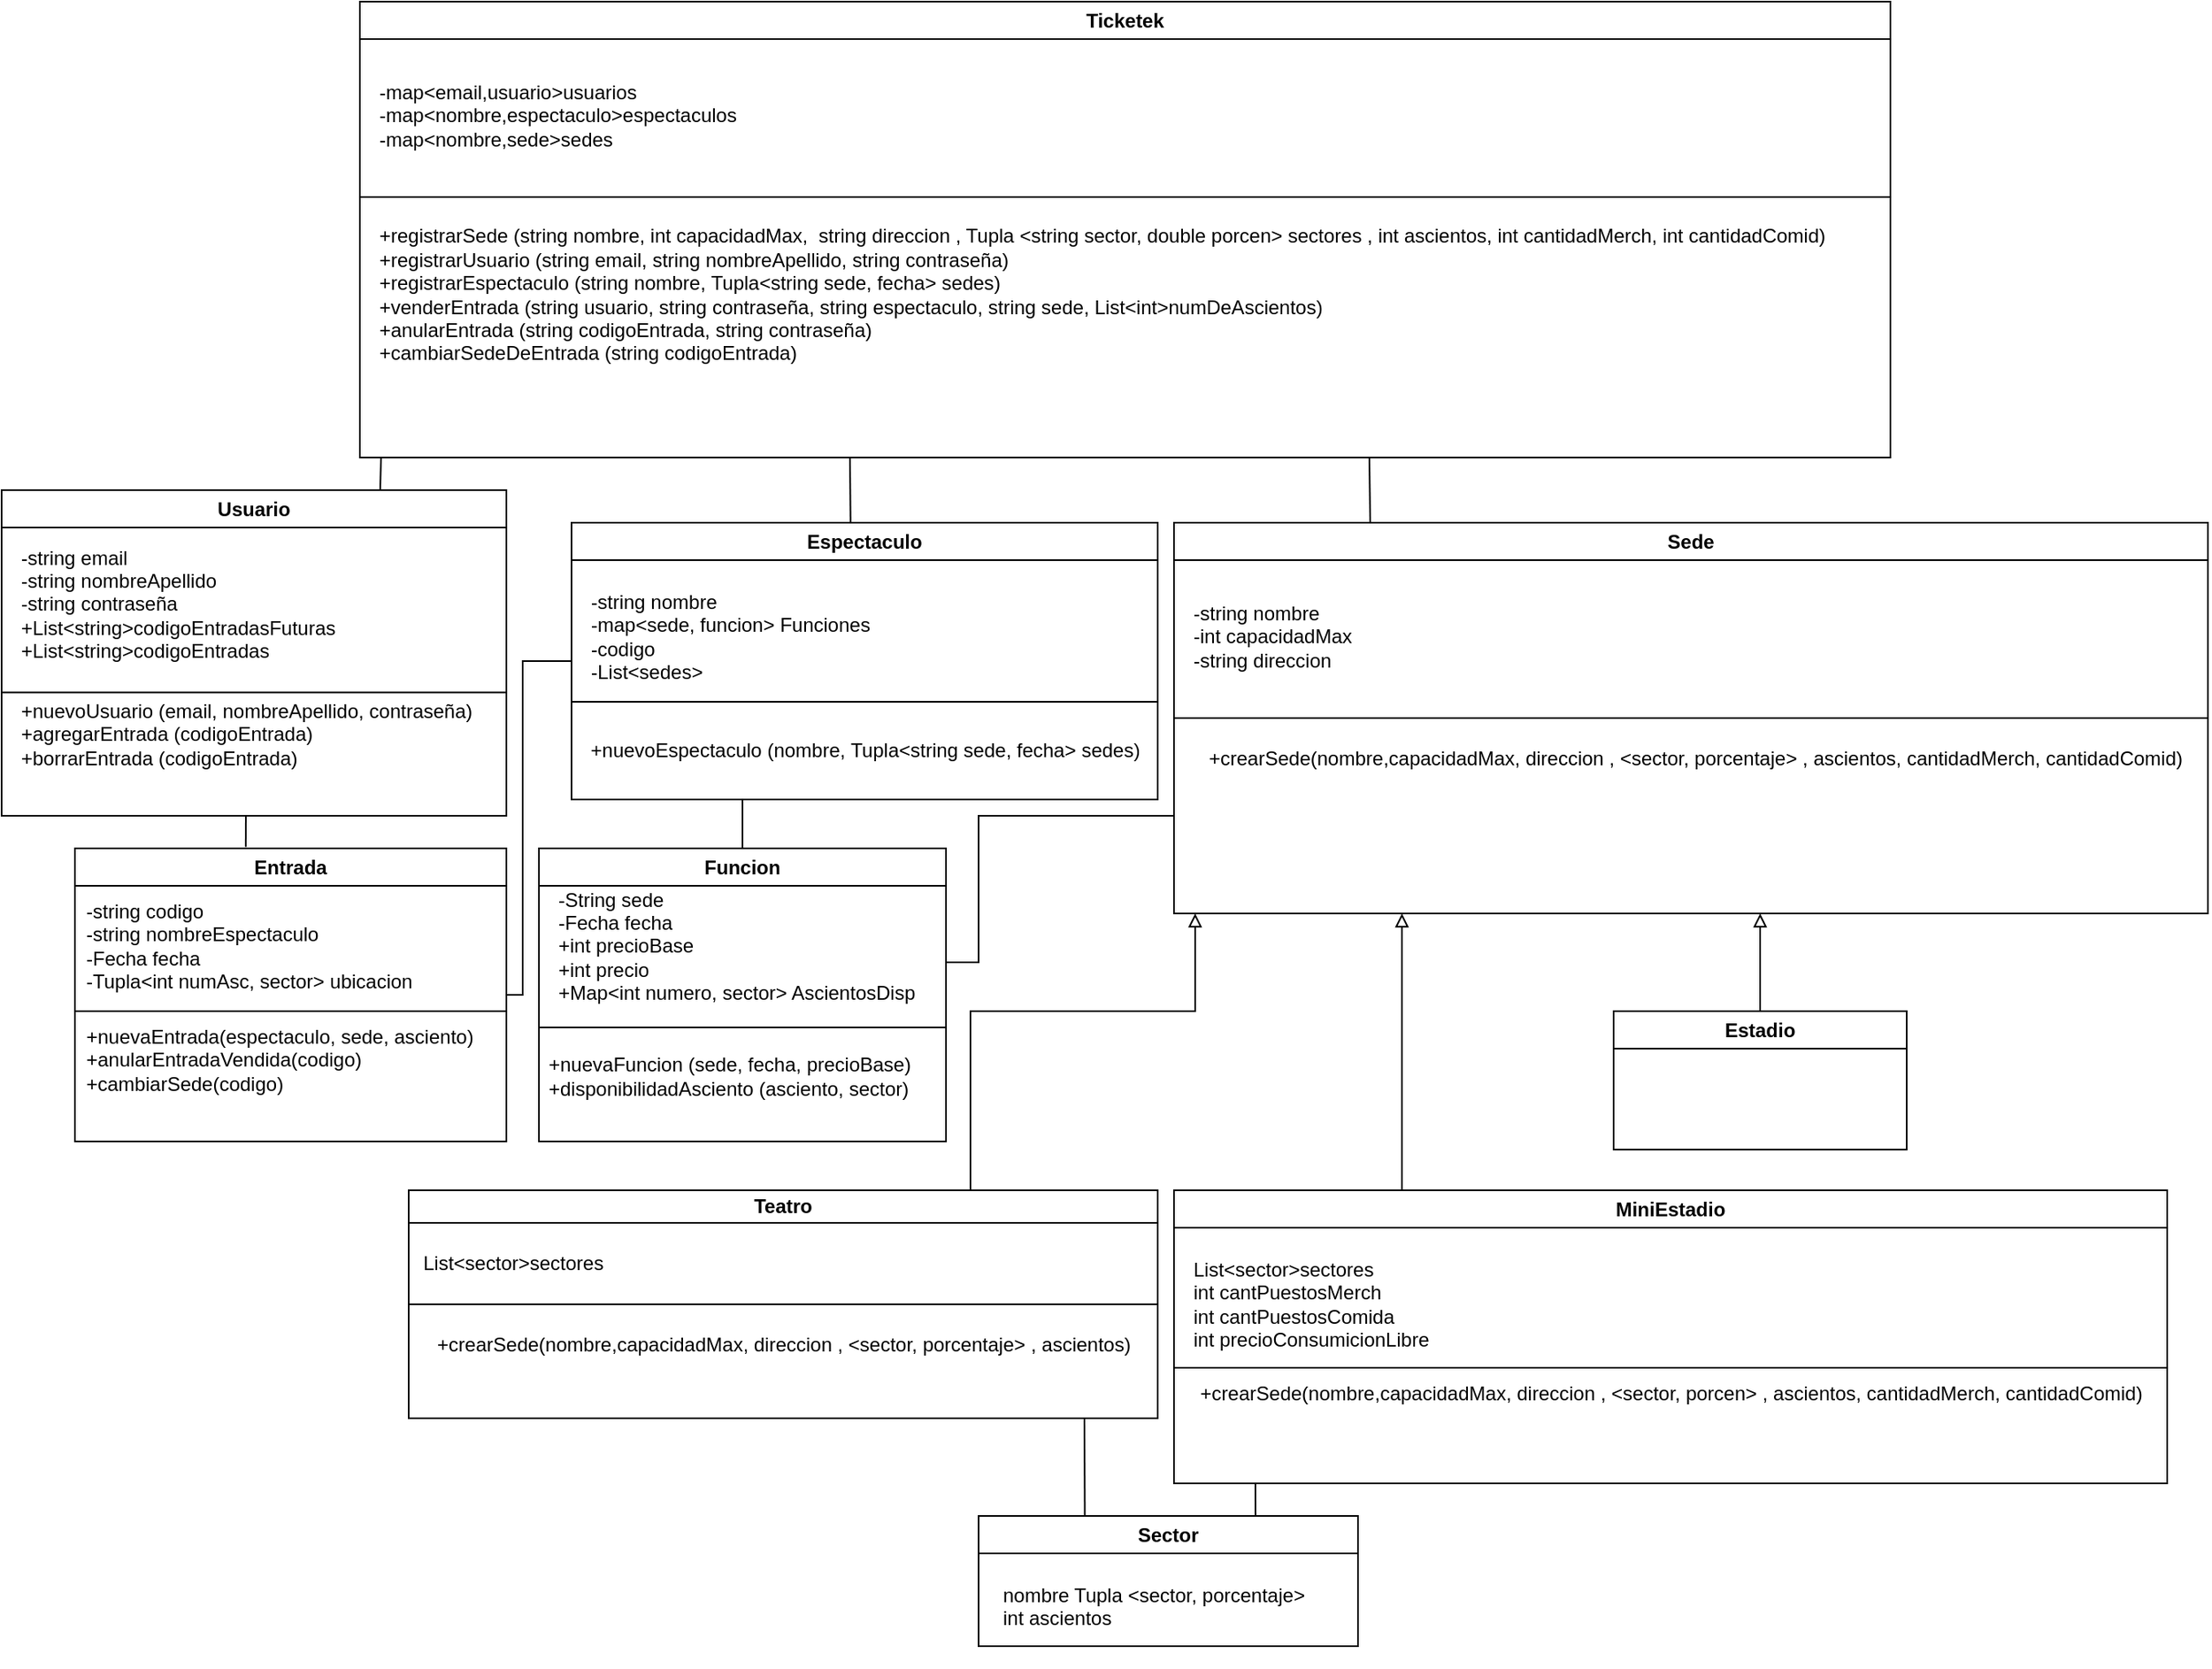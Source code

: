 <mxfile version="26.2.14">
  <diagram name="Página-1" id="BGD62SCd4SlIzhXcsPhD">
    <mxGraphModel dx="1525" dy="1547" grid="1" gridSize="10" guides="1" tooltips="1" connect="1" arrows="1" fold="1" page="1" pageScale="1" pageWidth="827" pageHeight="1169" math="0" shadow="0">
      <root>
        <mxCell id="0" />
        <mxCell id="1" parent="0" />
        <mxCell id="c-k_OdhlWmI5xw33POUm-2" value="Usuario" style="swimlane;whiteSpace=wrap;html=1;fillStyle=auto;rounded=0;glass=0;shadow=0;swimlaneLine=1;fontSize=12;" parent="1" vertex="1">
          <mxGeometry x="-170" y="-840" width="310" height="200" as="geometry" />
        </mxCell>
        <mxCell id="c-k_OdhlWmI5xw33POUm-3" value="&lt;font&gt;-string email&lt;/font&gt;&lt;div&gt;&lt;font&gt;-string nombreApellido&lt;/font&gt;&lt;/div&gt;&lt;div&gt;&lt;font&gt;&lt;span style=&quot;background-color: transparent; color: light-dark(rgb(0, 0, 0), rgb(255, 255, 255));&quot;&gt;-string&amp;nbsp;&lt;/span&gt;contraseña&lt;/font&gt;&lt;/div&gt;&lt;div&gt;&lt;span style=&quot;background-color: transparent; color: light-dark(rgb(0, 0, 0), rgb(255, 255, 255));&quot;&gt;+List&lt;/span&gt;&lt;span style=&quot;background-color: transparent; color: light-dark(rgb(0, 0, 0), rgb(255, 255, 255));&quot;&gt;&amp;lt;string&lt;/span&gt;&lt;span style=&quot;background-color: transparent; color: light-dark(rgb(0, 0, 0), rgb(255, 255, 255));&quot;&gt;&amp;gt;codigoEntradasFuturas&lt;/span&gt;&lt;/div&gt;&lt;div&gt;&lt;font&gt;+List&lt;span style=&quot;color: light-dark(rgb(0, 0, 0), rgb(255, 255, 255)); background-color: transparent;&quot;&gt;&amp;lt;&lt;/span&gt;string&lt;span style=&quot;color: light-dark(rgb(0, 0, 0), rgb(255, 255, 255)); background-color: transparent;&quot;&gt;&amp;gt;codigoEntradas&lt;/span&gt;&lt;span style=&quot;color: light-dark(rgb(0, 0, 0), rgb(255, 255, 255)); background-color: transparent;&quot;&gt;&lt;/span&gt;&lt;/font&gt;&lt;/div&gt;" style="text;html=1;align=left;verticalAlign=middle;resizable=0;points=[];autosize=1;strokeColor=none;fillColor=none;fontSize=12;" parent="c-k_OdhlWmI5xw33POUm-2" vertex="1">
          <mxGeometry x="10" y="25" width="220" height="90" as="geometry" />
        </mxCell>
        <mxCell id="gz3MEblSSOQ2FDono_MR-8" value="" style="endArrow=none;html=1;rounded=0;fontSize=12;" edge="1" parent="c-k_OdhlWmI5xw33POUm-2">
          <mxGeometry width="50" height="50" relative="1" as="geometry">
            <mxPoint y="124.31" as="sourcePoint" />
            <mxPoint x="310" y="124.31" as="targetPoint" />
          </mxGeometry>
        </mxCell>
        <mxCell id="gz3MEblSSOQ2FDono_MR-6" value="&lt;span&gt;+nuevoUsuario (email, nombreApellido, contraseña)&lt;/span&gt;&lt;div&gt;&lt;span&gt;+agregarEntrada (codigoEntrada)&lt;/span&gt;&lt;/div&gt;&lt;div&gt;+borrarEntrada (codigoEntrada)&lt;span&gt;&lt;/span&gt;&lt;/div&gt;" style="text;html=1;align=left;verticalAlign=middle;resizable=0;points=[];autosize=1;strokeColor=none;fillColor=none;fontSize=12;" vertex="1" parent="c-k_OdhlWmI5xw33POUm-2">
          <mxGeometry x="10" y="120" width="300" height="60" as="geometry" />
        </mxCell>
        <mxCell id="c-k_OdhlWmI5xw33POUm-10" value="Ticketek" style="swimlane;whiteSpace=wrap;html=1;fillStyle=auto;rounded=0;glass=0;shadow=0;swimlaneLine=1;fontSize=12;" parent="1" vertex="1">
          <mxGeometry x="50" y="-1140" width="940" height="280" as="geometry" />
        </mxCell>
        <mxCell id="c-k_OdhlWmI5xw33POUm-11" value="&lt;div&gt;&lt;span&gt;-map&amp;lt;email,usuario&amp;gt;usuarios&lt;/span&gt;&lt;/div&gt;&lt;div&gt;&lt;span&gt;-map&amp;lt;nombre,espectaculo&amp;gt;espectaculos&lt;/span&gt;&lt;/div&gt;&lt;div&gt;&lt;span&gt;-map&amp;lt;nombre,sede&amp;gt;sedes&lt;/span&gt;&lt;/div&gt;" style="text;html=1;align=left;verticalAlign=middle;resizable=0;points=[];autosize=1;strokeColor=none;fillColor=none;fontSize=12;" parent="c-k_OdhlWmI5xw33POUm-10" vertex="1">
          <mxGeometry x="10" y="40" width="240" height="60" as="geometry" />
        </mxCell>
        <mxCell id="c-k_OdhlWmI5xw33POUm-50" value="" style="endArrow=none;html=1;rounded=0;exitX=0.75;exitY=0;exitDx=0;exitDy=0;fontSize=12;" parent="c-k_OdhlWmI5xw33POUm-10" source="c-k_OdhlWmI5xw33POUm-2" edge="1">
          <mxGeometry width="50" height="50" relative="1" as="geometry">
            <mxPoint x="70" y="300" as="sourcePoint" />
            <mxPoint x="13" y="280" as="targetPoint" />
          </mxGeometry>
        </mxCell>
        <mxCell id="c-k_OdhlWmI5xw33POUm-60" value="" style="endArrow=none;html=1;rounded=0;exitX=0;exitY=0.5;exitDx=0;exitDy=0;fontSize=12;" parent="c-k_OdhlWmI5xw33POUm-10" edge="1">
          <mxGeometry width="50" height="50" relative="1" as="geometry">
            <mxPoint y="120" as="sourcePoint" />
            <mxPoint x="940" y="120" as="targetPoint" />
          </mxGeometry>
        </mxCell>
        <mxCell id="c-k_OdhlWmI5xw33POUm-61" value="&lt;font&gt;+registrarSede (string nombre, int capacidadMax,&amp;nbsp; string direccion , Tupla&amp;nbsp;&lt;span style=&quot;color: light-dark(rgb(0, 0, 0), rgb(255, 255, 255)); background-color: transparent;&quot;&gt;&amp;lt;string sector, double porcen&lt;/span&gt;&lt;span style=&quot;color: light-dark(rgb(0, 0, 0), rgb(255, 255, 255)); background-color: transparent;&quot;&gt;&amp;gt;&lt;/span&gt;&amp;nbsp;sectores , int ascientos, int cantidadMerch, int cantidadComid)&lt;/font&gt;&lt;div&gt;&lt;font&gt;+registrarUsuario (string email, string nombreApellido, string contraseña)&lt;/font&gt;&lt;/div&gt;&lt;div&gt;&lt;font&gt;+registrarEspectaculo (string nombre,&amp;nbsp;Tupla&lt;span style=&quot;color: light-dark(rgb(0, 0, 0), rgb(255, 255, 255)); background-color: transparent;&quot;&gt;&amp;lt;string sede, fecha&lt;/span&gt;&lt;span style=&quot;color: light-dark(rgb(0, 0, 0), rgb(255, 255, 255)); background-color: transparent;&quot;&gt;&amp;gt; sedes&lt;/span&gt;)&lt;/font&gt;&lt;/div&gt;&lt;div&gt;&lt;font&gt;+venderEntrada (string usuario, string contraseña, string espectaculo, string sede, List&lt;/font&gt;&lt;span style=&quot;background-color: transparent; color: light-dark(rgb(0, 0, 0), rgb(255, 255, 255));&quot;&gt;&amp;lt;int&lt;/span&gt;&lt;span style=&quot;background-color: transparent; color: light-dark(rgb(0, 0, 0), rgb(255, 255, 255));&quot;&gt;&amp;gt;&lt;/span&gt;&lt;span style=&quot;background-color: transparent; color: light-dark(rgb(0, 0, 0), rgb(255, 255, 255));&quot;&gt;numDeAscientos)&lt;/span&gt;&lt;/div&gt;&lt;div&gt;&lt;font&gt;+anularEntrada (string codigoEntrada, string contraseña)&lt;/font&gt;&lt;/div&gt;&lt;div&gt;&lt;font&gt;+cambiarSedeDeEntrada (string codigoEntrada)&lt;/font&gt;&lt;/div&gt;" style="text;html=1;align=left;verticalAlign=middle;resizable=0;points=[];autosize=1;strokeColor=none;fillColor=none;fontSize=12;" parent="c-k_OdhlWmI5xw33POUm-10" vertex="1">
          <mxGeometry x="10" y="130" width="910" height="100" as="geometry" />
        </mxCell>
        <mxCell id="c-k_OdhlWmI5xw33POUm-12" value="Sede" style="swimlane;whiteSpace=wrap;html=1;fillStyle=auto;rounded=0;glass=0;shadow=0;swimlaneLine=1;startSize=23;fontSize=12;" parent="1" vertex="1">
          <mxGeometry x="550" y="-820" width="635" height="240" as="geometry" />
        </mxCell>
        <mxCell id="c-k_OdhlWmI5xw33POUm-13" value="&lt;div&gt;&lt;span&gt;-string nombre&lt;/span&gt;&lt;/div&gt;&lt;div&gt;&lt;span&gt;-int capacidadMax&lt;/span&gt;&lt;/div&gt;&lt;div&gt;&lt;span&gt;-string direccion&lt;/span&gt;&lt;/div&gt;" style="text;html=1;align=left;verticalAlign=middle;resizable=0;points=[];autosize=1;strokeColor=none;fillColor=none;fontSize=12;" parent="c-k_OdhlWmI5xw33POUm-12" vertex="1">
          <mxGeometry x="10" y="40" width="120" height="60" as="geometry" />
        </mxCell>
        <mxCell id="gz3MEblSSOQ2FDono_MR-2" value="+crearSede(&lt;span style=&quot;text-align: left;&quot;&gt;nombre,capacidadMax, direccion ,&amp;nbsp;&lt;/span&gt;&lt;span style=&quot;color: light-dark(rgb(0, 0, 0), rgb(255, 255, 255)); text-align: left; background-color: transparent;&quot;&gt;&amp;lt;sector, porcentaje&lt;/span&gt;&lt;span style=&quot;color: light-dark(rgb(0, 0, 0), rgb(255, 255, 255)); text-align: left; background-color: transparent;&quot;&gt;&amp;gt;&lt;/span&gt;&lt;span style=&quot;text-align: left;&quot;&gt;&amp;nbsp;, ascientos, cantidadMerch, cantidadComid)&lt;/span&gt;" style="text;html=1;align=center;verticalAlign=middle;resizable=0;points=[];autosize=1;strokeColor=none;fillColor=none;fontSize=12;" vertex="1" parent="c-k_OdhlWmI5xw33POUm-12">
          <mxGeometry x="10" y="130" width="620" height="30" as="geometry" />
        </mxCell>
        <mxCell id="c-k_OdhlWmI5xw33POUm-14" value="Teatro" style="swimlane;whiteSpace=wrap;html=1;fillStyle=auto;rounded=0;glass=0;shadow=0;swimlaneLine=1;startSize=20;fontSize=12;" parent="1" vertex="1">
          <mxGeometry x="80" y="-410" width="460" height="140" as="geometry">
            <mxRectangle x="750" y="290" width="70" height="30" as="alternateBounds" />
          </mxGeometry>
        </mxCell>
        <mxCell id="c-k_OdhlWmI5xw33POUm-15" value="&lt;span style=&quot;color: light-dark(rgb(0, 0, 0), rgb(255, 255, 255)); background-color: transparent;&quot;&gt;List&amp;lt;sector&lt;/span&gt;&lt;span style=&quot;color: light-dark(rgb(0, 0, 0), rgb(255, 255, 255)); background-color: transparent;&quot;&gt;&amp;gt;&lt;/span&gt;&lt;span style=&quot;color: light-dark(rgb(0, 0, 0), rgb(255, 255, 255)); background-color: transparent;&quot;&gt;sectores&lt;/span&gt;" style="text;html=1;align=left;verticalAlign=middle;resizable=0;points=[];autosize=1;strokeColor=none;fillColor=none;fontSize=12;" parent="c-k_OdhlWmI5xw33POUm-14" vertex="1">
          <mxGeometry x="7" y="30" width="130" height="30" as="geometry" />
        </mxCell>
        <mxCell id="gz3MEblSSOQ2FDono_MR-12" value="+crearSede(&lt;span style=&quot;text-align: left;&quot;&gt;nombre,capacidadMax, direccion ,&amp;nbsp;&lt;/span&gt;&lt;span style=&quot;color: light-dark(rgb(0, 0, 0), rgb(255, 255, 255)); background-color: transparent; text-align: left;&quot;&gt;&amp;lt;sector, porcentaje&lt;/span&gt;&lt;span style=&quot;color: light-dark(rgb(0, 0, 0), rgb(255, 255, 255)); background-color: transparent; text-align: left;&quot;&gt;&amp;gt;&lt;/span&gt;&lt;span style=&quot;text-align: left;&quot;&gt;&amp;nbsp;, ascientos)&lt;/span&gt;" style="text;html=1;align=center;verticalAlign=middle;resizable=0;points=[];autosize=1;strokeColor=none;fillColor=none;fontSize=12;" vertex="1" parent="c-k_OdhlWmI5xw33POUm-14">
          <mxGeometry x="5" y="80" width="450" height="30" as="geometry" />
        </mxCell>
        <mxCell id="c-k_OdhlWmI5xw33POUm-16" value="Estadio" style="swimlane;whiteSpace=wrap;html=1;fillStyle=auto;rounded=0;glass=0;shadow=0;swimlaneLine=1;startSize=23;fontSize=12;" parent="1" vertex="1">
          <mxGeometry x="820" y="-520" width="180" height="85" as="geometry" />
        </mxCell>
        <mxCell id="c-k_OdhlWmI5xw33POUm-17" value="&lt;div&gt;&lt;br&gt;&lt;/div&gt;" style="text;html=1;align=left;verticalAlign=middle;resizable=0;points=[];autosize=1;strokeColor=none;fillColor=none;fontSize=12;" parent="c-k_OdhlWmI5xw33POUm-16" vertex="1">
          <mxGeometry x="10" y="55" width="20" height="30" as="geometry" />
        </mxCell>
        <mxCell id="c-k_OdhlWmI5xw33POUm-19" value="MiniEstadio" style="swimlane;whiteSpace=wrap;html=1;fillStyle=auto;rounded=0;glass=0;shadow=0;swimlaneLine=1;startSize=23;fontSize=12;" parent="1" vertex="1">
          <mxGeometry x="550" y="-410" width="610" height="180" as="geometry" />
        </mxCell>
        <mxCell id="c-k_OdhlWmI5xw33POUm-20" value="&lt;div&gt;&lt;span style=&quot;background-color: transparent; color: light-dark(rgb(0, 0, 0), rgb(255, 255, 255));&quot;&gt;List&amp;lt;sector&lt;/span&gt;&lt;span style=&quot;background-color: transparent; color: light-dark(rgb(0, 0, 0), rgb(255, 255, 255));&quot;&gt;&amp;gt;&lt;/span&gt;&lt;span style=&quot;background-color: transparent; color: light-dark(rgb(0, 0, 0), rgb(255, 255, 255));&quot;&gt;sectores&lt;/span&gt;&lt;/div&gt;&lt;div&gt;&lt;span&gt;int cantPuestosMerch&lt;/span&gt;&lt;/div&gt;&lt;div&gt;&lt;span&gt;int cantPuestosComida&lt;/span&gt;&lt;/div&gt;&lt;div&gt;&lt;span&gt;int precioConsumicionLibre&lt;/span&gt;&lt;/div&gt;" style="text;html=1;align=left;verticalAlign=middle;resizable=0;points=[];autosize=1;strokeColor=none;fillColor=none;fontSize=12;" parent="c-k_OdhlWmI5xw33POUm-19" vertex="1">
          <mxGeometry x="10" y="35" width="170" height="70" as="geometry" />
        </mxCell>
        <mxCell id="gz3MEblSSOQ2FDono_MR-9" value="+crearSede(&lt;span style=&quot;text-align: left;&quot;&gt;nombre,capacidadMax, direccion ,&amp;nbsp;&lt;/span&gt;&lt;span style=&quot;color: light-dark(rgb(0, 0, 0), rgb(255, 255, 255)); background-color: transparent; text-align: left;&quot;&gt;&amp;lt;sector, porcen&lt;/span&gt;&lt;span style=&quot;color: light-dark(rgb(0, 0, 0), rgb(255, 255, 255)); background-color: transparent; text-align: left;&quot;&gt;&amp;gt;&lt;/span&gt;&lt;span style=&quot;text-align: left;&quot;&gt;&amp;nbsp;, ascientos, cantidadMerch, cantidadComid)&lt;/span&gt;" style="text;html=1;align=center;verticalAlign=middle;resizable=0;points=[];autosize=1;strokeColor=none;fillColor=none;fontSize=12;" vertex="1" parent="c-k_OdhlWmI5xw33POUm-19">
          <mxGeometry x="5" y="110" width="600" height="30" as="geometry" />
        </mxCell>
        <mxCell id="gz3MEblSSOQ2FDono_MR-19" value="" style="endArrow=none;html=1;rounded=0;exitX=0;exitY=0.5;exitDx=0;exitDy=0;fontSize=12;" edge="1" parent="c-k_OdhlWmI5xw33POUm-19">
          <mxGeometry width="50" height="50" relative="1" as="geometry">
            <mxPoint y="109" as="sourcePoint" />
            <mxPoint x="610" y="109" as="targetPoint" />
          </mxGeometry>
        </mxCell>
        <mxCell id="c-k_OdhlWmI5xw33POUm-22" value="" style="endArrow=block;html=1;rounded=0;exitX=0.75;exitY=0;exitDx=0;exitDy=0;endFill=0;fontSize=12;" parent="1" source="c-k_OdhlWmI5xw33POUm-14" edge="1">
          <mxGeometry width="50" height="50" relative="1" as="geometry">
            <mxPoint x="547.5" y="-370" as="sourcePoint" />
            <mxPoint x="563" y="-580" as="targetPoint" />
            <Array as="points">
              <mxPoint x="425" y="-520" />
              <mxPoint x="563" y="-520" />
            </Array>
          </mxGeometry>
        </mxCell>
        <mxCell id="c-k_OdhlWmI5xw33POUm-24" value="Sector" style="swimlane;whiteSpace=wrap;html=1;fontSize=12;" parent="1" vertex="1">
          <mxGeometry x="430" y="-210" width="233" height="80" as="geometry" />
        </mxCell>
        <mxCell id="c-k_OdhlWmI5xw33POUm-54" value="&lt;div&gt;nombre Tupla&amp;nbsp;&lt;span style=&quot;background-color: transparent; color: light-dark(rgb(0, 0, 0), rgb(255, 255, 255));&quot;&gt;&amp;lt;sector, porcentaje&lt;/span&gt;&lt;span style=&quot;background-color: transparent; color: light-dark(rgb(0, 0, 0), rgb(255, 255, 255));&quot;&gt;&amp;gt;&lt;/span&gt;&lt;/div&gt;&lt;div&gt;int ascientos&lt;/div&gt;&lt;div&gt;&lt;br&gt;&lt;/div&gt;" style="text;html=1;align=left;verticalAlign=middle;resizable=0;points=[];autosize=1;strokeColor=none;fillColor=none;fontSize=12;" parent="c-k_OdhlWmI5xw33POUm-24" vertex="1">
          <mxGeometry x="13" y="33" width="210" height="60" as="geometry" />
        </mxCell>
        <mxCell id="c-k_OdhlWmI5xw33POUm-34" value="" style="endArrow=none;html=1;rounded=0;exitX=0.28;exitY=-0.003;exitDx=0;exitDy=0;exitPerimeter=0;fontSize=12;" parent="1" source="c-k_OdhlWmI5xw33POUm-24" edge="1">
          <mxGeometry width="50" height="50" relative="1" as="geometry">
            <mxPoint x="613.298" y="-149.7" as="sourcePoint" />
            <mxPoint x="495" y="-270" as="targetPoint" />
          </mxGeometry>
        </mxCell>
        <mxCell id="c-k_OdhlWmI5xw33POUm-35" value="Entrada" style="swimlane;whiteSpace=wrap;html=1;fillStyle=auto;rounded=0;glass=0;shadow=0;swimlaneLine=1;fontSize=12;" parent="1" vertex="1">
          <mxGeometry x="-125" y="-620" width="265" height="180" as="geometry" />
        </mxCell>
        <mxCell id="c-k_OdhlWmI5xw33POUm-36" value="&lt;div&gt;&lt;span&gt;-string codigo&lt;/span&gt;&lt;/div&gt;&lt;div&gt;&lt;span&gt;-string nombreEspectaculo&lt;/span&gt;&lt;/div&gt;&lt;div&gt;&lt;span&gt;-Fecha fecha&lt;/span&gt;&lt;/div&gt;&lt;div&gt;&lt;span&gt;-Tupla&lt;/span&gt;&lt;span style=&quot;background-color: transparent; color: light-dark(rgb(0, 0, 0), rgb(255, 255, 255));&quot;&gt;&amp;lt;int numAsc, sector&lt;/span&gt;&lt;span style=&quot;background-color: transparent; color: light-dark(rgb(0, 0, 0), rgb(255, 255, 255));&quot;&gt;&amp;gt;&lt;/span&gt;&lt;span style=&quot;background-color: transparent; color: light-dark(rgb(0, 0, 0), rgb(255, 255, 255));&quot;&gt;&amp;nbsp;ubicacion&lt;/span&gt;&lt;/div&gt;" style="text;html=1;align=left;verticalAlign=middle;resizable=0;points=[];autosize=1;strokeColor=none;fillColor=none;fontSize=12;" parent="c-k_OdhlWmI5xw33POUm-35" vertex="1">
          <mxGeometry x="5" y="25" width="220" height="70" as="geometry" />
        </mxCell>
        <mxCell id="gz3MEblSSOQ2FDono_MR-26" value="" style="endArrow=none;html=1;rounded=0;fontSize=12;" edge="1" parent="c-k_OdhlWmI5xw33POUm-35">
          <mxGeometry width="50" height="50" relative="1" as="geometry">
            <mxPoint y="100" as="sourcePoint" />
            <mxPoint x="265" y="100" as="targetPoint" />
          </mxGeometry>
        </mxCell>
        <mxCell id="gz3MEblSSOQ2FDono_MR-27" value="+nuevaEntrada(espectaculo, sede, asciento)&lt;div&gt;+anularEntradaVendida(codigo)&lt;/div&gt;&lt;div&gt;+cambiarSede(codigo)&lt;/div&gt;" style="text;html=1;align=left;verticalAlign=middle;resizable=0;points=[];autosize=1;strokeColor=none;fillColor=none;fontSize=12;" vertex="1" parent="c-k_OdhlWmI5xw33POUm-35">
          <mxGeometry x="5" y="100" width="260" height="60" as="geometry" />
        </mxCell>
        <mxCell id="c-k_OdhlWmI5xw33POUm-37" value="" style="endArrow=none;html=1;rounded=0;exitX=0.396;exitY=-0.005;exitDx=0;exitDy=0;exitPerimeter=0;fontSize=12;" parent="1" source="c-k_OdhlWmI5xw33POUm-35" edge="1">
          <mxGeometry width="50" height="50" relative="1" as="geometry">
            <mxPoint x="-15" y="-440" as="sourcePoint" />
            <mxPoint x="-20" y="-640" as="targetPoint" />
          </mxGeometry>
        </mxCell>
        <mxCell id="c-k_OdhlWmI5xw33POUm-38" value="Espectaculo" style="swimlane;whiteSpace=wrap;html=1;fillStyle=auto;rounded=0;glass=0;shadow=0;swimlaneLine=1;fontSize=12;" parent="1" vertex="1">
          <mxGeometry x="180" y="-820" width="360" height="170" as="geometry" />
        </mxCell>
        <mxCell id="c-k_OdhlWmI5xw33POUm-39" value="&lt;div&gt;&lt;span&gt;-string nombre&lt;/span&gt;&lt;/div&gt;&lt;div&gt;&lt;span style=&quot;color: light-dark(rgb(0, 0, 0), rgb(255, 255, 255)); background-color: transparent;&quot;&gt;-map&amp;lt;sede, funcion&lt;/span&gt;&lt;span style=&quot;color: light-dark(rgb(0, 0, 0), rgb(255, 255, 255)); background-color: transparent;&quot;&gt;&amp;gt; Funciones&lt;/span&gt;&lt;/div&gt;&lt;div&gt;&lt;span&gt;-codigo&lt;/span&gt;&lt;/div&gt;&lt;div&gt;&lt;span&gt;-List&lt;/span&gt;&lt;span style=&quot;background-color: transparent; color: light-dark(rgb(0, 0, 0), rgb(255, 255, 255));&quot;&gt;&amp;lt;sedes&lt;/span&gt;&lt;span style=&quot;background-color: transparent; color: light-dark(rgb(0, 0, 0), rgb(255, 255, 255));&quot;&gt;&amp;gt;&lt;/span&gt;&lt;/div&gt;" style="text;html=1;align=left;verticalAlign=middle;resizable=0;points=[];autosize=1;strokeColor=none;fillColor=none;fontSize=12;" parent="c-k_OdhlWmI5xw33POUm-38" vertex="1">
          <mxGeometry x="10" y="35" width="190" height="70" as="geometry" />
        </mxCell>
        <mxCell id="gz3MEblSSOQ2FDono_MR-21" value="+nuevoEspectaculo (&lt;span style=&quot;text-align: left;&quot;&gt;nombre,&amp;nbsp;Tupla&lt;/span&gt;&lt;span style=&quot;color: light-dark(rgb(0, 0, 0), rgb(255, 255, 255)); text-align: left; background-color: transparent;&quot;&gt;&amp;lt;string sede, fecha&lt;/span&gt;&lt;span style=&quot;color: light-dark(rgb(0, 0, 0), rgb(255, 255, 255)); text-align: left; background-color: transparent;&quot;&gt;&amp;gt; sedes)&lt;/span&gt;" style="text;html=1;align=center;verticalAlign=middle;resizable=0;points=[];autosize=1;strokeColor=none;fillColor=none;fontSize=12;" vertex="1" parent="c-k_OdhlWmI5xw33POUm-38">
          <mxGeometry y="125" width="360" height="30" as="geometry" />
        </mxCell>
        <mxCell id="c-k_OdhlWmI5xw33POUm-40" value="Funcion" style="swimlane;whiteSpace=wrap;html=1;fillStyle=auto;rounded=0;glass=0;shadow=0;swimlaneLine=1;fontSize=12;" parent="1" vertex="1">
          <mxGeometry x="160" y="-620" width="250" height="180" as="geometry" />
        </mxCell>
        <mxCell id="c-k_OdhlWmI5xw33POUm-41" value="&lt;div&gt;&lt;span style=&quot;background-color: transparent; color: light-dark(rgb(0, 0, 0), rgb(255, 255, 255));&quot;&gt;-String sede&lt;/span&gt;&lt;/div&gt;&lt;div&gt;&lt;span style=&quot;background-color: transparent; color: light-dark(rgb(0, 0, 0), rgb(255, 255, 255));&quot;&gt;-Fecha fecha&lt;/span&gt;&lt;/div&gt;&lt;div&gt;&lt;span style=&quot;background-color: transparent; color: light-dark(rgb(0, 0, 0), rgb(255, 255, 255));&quot;&gt;+int precioBase&lt;/span&gt;&lt;/div&gt;&lt;div&gt;&lt;span style=&quot;background-color: transparent; color: light-dark(rgb(0, 0, 0), rgb(255, 255, 255));&quot;&gt;+int precio&lt;/span&gt;&lt;/div&gt;&lt;div&gt;&lt;span style=&quot;color: light-dark(rgb(0, 0, 0), rgb(255, 255, 255)); background-color: transparent;&quot;&gt;+Map&amp;lt;int numero, sector&lt;/span&gt;&lt;span style=&quot;color: light-dark(rgb(0, 0, 0), rgb(255, 255, 255)); background-color: transparent;&quot;&gt;&amp;gt; AscientosDisp&lt;/span&gt;&lt;/div&gt;" style="text;html=1;align=left;verticalAlign=middle;resizable=0;points=[];autosize=1;strokeColor=none;fillColor=none;fontSize=12;" parent="c-k_OdhlWmI5xw33POUm-40" vertex="1">
          <mxGeometry x="10" y="15" width="240" height="90" as="geometry" />
        </mxCell>
        <mxCell id="gz3MEblSSOQ2FDono_MR-23" value="+nuevaFuncion (sede, fecha, precioBase)&lt;div&gt;+disponibilidadAsciento (asciento, sector)&lt;/div&gt;" style="text;html=1;align=left;verticalAlign=middle;resizable=0;points=[];autosize=1;strokeColor=none;fillColor=none;fontSize=12;" vertex="1" parent="c-k_OdhlWmI5xw33POUm-40">
          <mxGeometry x="4" y="120" width="250" height="40" as="geometry" />
        </mxCell>
        <mxCell id="gz3MEblSSOQ2FDono_MR-22" value="" style="endArrow=none;html=1;rounded=0;fontSize=12;" edge="1" parent="c-k_OdhlWmI5xw33POUm-40">
          <mxGeometry width="50" height="50" relative="1" as="geometry">
            <mxPoint y="110" as="sourcePoint" />
            <mxPoint x="250" y="110" as="targetPoint" />
          </mxGeometry>
        </mxCell>
        <mxCell id="c-k_OdhlWmI5xw33POUm-43" value="" style="endArrow=none;html=1;rounded=0;entryX=0.5;entryY=0;entryDx=0;entryDy=0;fontSize=12;" parent="1" target="c-k_OdhlWmI5xw33POUm-40" edge="1">
          <mxGeometry width="50" height="50" relative="1" as="geometry">
            <mxPoint x="285" y="-650" as="sourcePoint" />
            <mxPoint x="30" y="-470" as="targetPoint" />
          </mxGeometry>
        </mxCell>
        <mxCell id="c-k_OdhlWmI5xw33POUm-53" value="" style="endArrow=none;html=1;rounded=0;fontSize=12;" parent="1" edge="1">
          <mxGeometry width="50" height="50" relative="1" as="geometry">
            <mxPoint x="410" y="-550" as="sourcePoint" />
            <mxPoint x="550" y="-640" as="targetPoint" />
            <Array as="points">
              <mxPoint x="430" y="-550" />
              <mxPoint x="430" y="-640" />
            </Array>
          </mxGeometry>
        </mxCell>
        <mxCell id="c-k_OdhlWmI5xw33POUm-59" value="" style="endArrow=none;html=1;rounded=0;exitX=0.73;exitY=0;exitDx=0;exitDy=0;exitPerimeter=0;fontSize=12;" parent="1" source="c-k_OdhlWmI5xw33POUm-24" edge="1">
          <mxGeometry width="50" height="50" relative="1" as="geometry">
            <mxPoint x="710" y="-150" as="sourcePoint" />
            <mxPoint x="600" y="-230" as="targetPoint" />
          </mxGeometry>
        </mxCell>
        <mxCell id="gz3MEblSSOQ2FDono_MR-1" value="" style="endArrow=none;html=1;rounded=0;entryX=1;entryY=0.5;entryDx=0;entryDy=0;exitX=0;exitY=0.5;exitDx=0;exitDy=0;fontSize=12;" edge="1" parent="1" source="c-k_OdhlWmI5xw33POUm-12" target="c-k_OdhlWmI5xw33POUm-12">
          <mxGeometry width="50" height="50" relative="1" as="geometry">
            <mxPoint x="430" y="-690" as="sourcePoint" />
            <mxPoint x="480" y="-740" as="targetPoint" />
          </mxGeometry>
        </mxCell>
        <mxCell id="gz3MEblSSOQ2FDono_MR-3" value="" style="endArrow=none;html=1;rounded=0;exitX=0.476;exitY=-0.001;exitDx=0;exitDy=0;exitPerimeter=0;fontSize=12;" edge="1" parent="1" source="c-k_OdhlWmI5xw33POUm-38">
          <mxGeometry width="50" height="50" relative="1" as="geometry">
            <mxPoint x="401" y="-820" as="sourcePoint" />
            <mxPoint x="351" y="-860" as="targetPoint" />
          </mxGeometry>
        </mxCell>
        <mxCell id="gz3MEblSSOQ2FDono_MR-4" value="" style="endArrow=none;html=1;rounded=0;exitX=0.45;exitY=-0.002;exitDx=0;exitDy=0;exitPerimeter=0;fontSize=12;" edge="1" parent="1">
          <mxGeometry width="50" height="50" relative="1" as="geometry">
            <mxPoint x="670.5" y="-820" as="sourcePoint" />
            <mxPoint x="670" y="-860" as="targetPoint" />
          </mxGeometry>
        </mxCell>
        <mxCell id="gz3MEblSSOQ2FDono_MR-13" value="" style="endArrow=block;html=1;rounded=0;exitX=0.5;exitY=0;exitDx=0;exitDy=0;endFill=0;fontSize=12;" edge="1" parent="1" source="c-k_OdhlWmI5xw33POUm-16">
          <mxGeometry width="50" height="50" relative="1" as="geometry">
            <mxPoint x="770" y="-460" as="sourcePoint" />
            <mxPoint x="910" y="-580" as="targetPoint" />
          </mxGeometry>
        </mxCell>
        <mxCell id="gz3MEblSSOQ2FDono_MR-17" value="" style="endArrow=block;html=1;rounded=0;exitX=0.5;exitY=0;exitDx=0;exitDy=0;endFill=0;fontSize=12;" edge="1" parent="1">
          <mxGeometry width="50" height="50" relative="1" as="geometry">
            <mxPoint x="690" y="-410" as="sourcePoint" />
            <mxPoint x="690" y="-580" as="targetPoint" />
          </mxGeometry>
        </mxCell>
        <mxCell id="gz3MEblSSOQ2FDono_MR-18" value="" style="endArrow=none;html=1;rounded=0;exitX=0;exitY=0.5;exitDx=0;exitDy=0;entryX=1;entryY=0.5;entryDx=0;entryDy=0;fontSize=12;" edge="1" parent="1" source="c-k_OdhlWmI5xw33POUm-14" target="c-k_OdhlWmI5xw33POUm-14">
          <mxGeometry width="50" height="50" relative="1" as="geometry">
            <mxPoint x="540" y="-400" as="sourcePoint" />
            <mxPoint x="590" y="-450" as="targetPoint" />
          </mxGeometry>
        </mxCell>
        <mxCell id="gz3MEblSSOQ2FDono_MR-20" value="" style="endArrow=none;html=1;rounded=0;fontSize=12;" edge="1" parent="1">
          <mxGeometry width="50" height="50" relative="1" as="geometry">
            <mxPoint x="180" y="-710" as="sourcePoint" />
            <mxPoint x="540" y="-710" as="targetPoint" />
          </mxGeometry>
        </mxCell>
        <mxCell id="gz3MEblSSOQ2FDono_MR-24" value="" style="endArrow=none;html=1;rounded=0;exitX=1;exitY=0.5;exitDx=0;exitDy=0;entryX=0;entryY=0.5;entryDx=0;entryDy=0;fontSize=12;" edge="1" parent="1" source="c-k_OdhlWmI5xw33POUm-35" target="c-k_OdhlWmI5xw33POUm-38">
          <mxGeometry width="50" height="50" relative="1" as="geometry">
            <mxPoint x="260" y="-530" as="sourcePoint" />
            <mxPoint x="310" y="-580" as="targetPoint" />
            <Array as="points">
              <mxPoint x="150" y="-530" />
              <mxPoint x="150" y="-735" />
            </Array>
          </mxGeometry>
        </mxCell>
      </root>
    </mxGraphModel>
  </diagram>
</mxfile>
